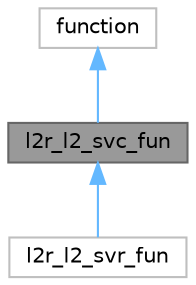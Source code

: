 digraph "l2r_l2_svc_fun"
{
 // LATEX_PDF_SIZE
  bgcolor="transparent";
  edge [fontname=Helvetica,fontsize=10,labelfontname=Helvetica,labelfontsize=10];
  node [fontname=Helvetica,fontsize=10,shape=box,height=0.2,width=0.4];
  Node1 [id="Node000001",label="l2r_l2_svc_fun",height=0.2,width=0.4,color="gray40", fillcolor="grey60", style="filled", fontcolor="black",tooltip=" "];
  Node2 -> Node1 [id="edge3_Node000001_Node000002",dir="back",color="steelblue1",style="solid",tooltip=" "];
  Node2 [id="Node000002",label="function",height=0.2,width=0.4,color="grey75", fillcolor="white", style="filled",URL="$d6/d8f/classfunction.html",tooltip=" "];
  Node1 -> Node3 [id="edge4_Node000001_Node000003",dir="back",color="steelblue1",style="solid",tooltip=" "];
  Node3 [id="Node000003",label="l2r_l2_svr_fun",height=0.2,width=0.4,color="grey75", fillcolor="white", style="filled",URL="$d0/dfe/classl2r__l2__svr__fun.html",tooltip=" "];
}
